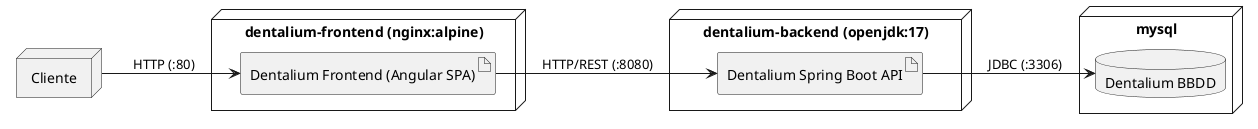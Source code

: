 @startuml

left to right direction

node "Cliente" {
}

node "dentalium-frontend (nginx:alpine)" {
  artifact "Dentalium Frontend (Angular SPA)" as angular
}

node "dentalium-backend (openjdk:17)" {
  artifact "Dentalium Spring Boot API" as spring
}

node "mysql" {
  database "Dentalium BBDD" as data
}

Cliente --> angular : HTTP (:80)
angular --> spring : HTTP/REST (:8080)
spring --> data : JDBC (:3306)

@enduml